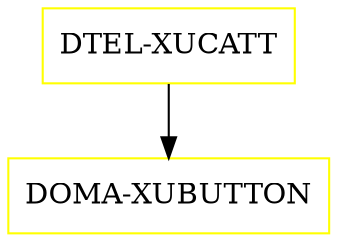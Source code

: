 digraph G {
  "DTEL-XUCATT" [shape=box,color=yellow];
  "DOMA-XUBUTTON" [shape=box,color=yellow,URL="./DOMA_XUBUTTON.html"];
  "DTEL-XUCATT" -> "DOMA-XUBUTTON";
}
